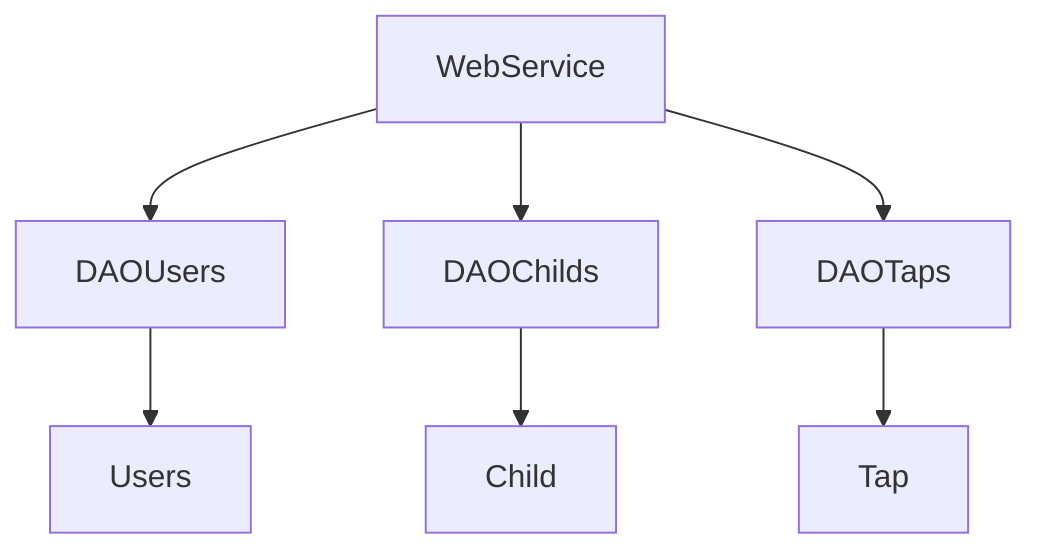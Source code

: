 flowchart TD
    A[WebService] --> B[DAOUsers] 
    A --> C[DAOChilds] 
    A --> D[DAOTaps] 

    B --> E[Users] 
    C --> F[Child] 
    D --> G[Tap]